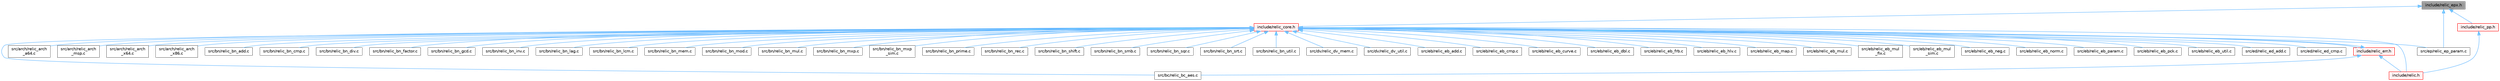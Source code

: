 digraph "include/relic_epx.h"
{
 // LATEX_PDF_SIZE
  bgcolor="transparent";
  edge [fontname=Helvetica,fontsize=10,labelfontname=Helvetica,labelfontsize=10];
  node [fontname=Helvetica,fontsize=10,shape=box,height=0.2,width=0.4];
  Node1 [id="Node000001",label="include/relic_epx.h",height=0.2,width=0.4,color="gray40", fillcolor="grey60", style="filled", fontcolor="black",tooltip=" "];
  Node1 -> Node2 [id="edge1_Node000001_Node000002",dir="back",color="steelblue1",style="solid",tooltip=" "];
  Node2 [id="Node000002",label="include/relic_core.h",height=0.2,width=0.4,color="red", fillcolor="#FFF0F0", style="filled",URL="$db/d67/relic__core_8h.html",tooltip=" "];
  Node2 -> Node3 [id="edge2_Node000002_Node000003",dir="back",color="steelblue1",style="solid",tooltip=" "];
  Node3 [id="Node000003",label="include/relic.h",height=0.2,width=0.4,color="red", fillcolor="#FFF0F0", style="filled",URL="$d0/d17/relic_8h.html",tooltip=" "];
  Node2 -> Node36 [id="edge3_Node000002_Node000036",dir="back",color="steelblue1",style="solid",tooltip=" "];
  Node36 [id="Node000036",label="include/relic_err.h",height=0.2,width=0.4,color="red", fillcolor="#FFF0F0", style="filled",URL="$d0/d09/relic__err_8h.html",tooltip=" "];
  Node36 -> Node3 [id="edge4_Node000036_Node000003",dir="back",color="steelblue1",style="solid",tooltip=" "];
  Node36 -> Node2 [id="edge5_Node000036_Node000002",dir="back",color="steelblue1",style="solid",tooltip=" "];
  Node36 -> Node37 [id="edge6_Node000036_Node000037",dir="back",color="steelblue1",style="solid",tooltip=" "];
  Node37 [id="Node000037",label="src/bc/relic_bc_aes.c",height=0.2,width=0.4,color="grey40", fillcolor="white", style="filled",URL="$d0/d19/relic__bc__aes_8c.html",tooltip=" "];
  Node2 -> Node42 [id="edge7_Node000002_Node000042",dir="back",color="steelblue1",style="solid",tooltip=" "];
  Node42 [id="Node000042",label="src/arch/relic_arch\l_a64.c",height=0.2,width=0.4,color="grey40", fillcolor="white", style="filled",URL="$dc/d62/relic__arch__a64_8c.html",tooltip=" "];
  Node2 -> Node43 [id="edge8_Node000002_Node000043",dir="back",color="steelblue1",style="solid",tooltip=" "];
  Node43 [id="Node000043",label="src/arch/relic_arch\l_msp.c",height=0.2,width=0.4,color="grey40", fillcolor="white", style="filled",URL="$d9/d2a/relic__arch__msp_8c.html",tooltip=" "];
  Node2 -> Node44 [id="edge9_Node000002_Node000044",dir="back",color="steelblue1",style="solid",tooltip=" "];
  Node44 [id="Node000044",label="src/arch/relic_arch\l_x64.c",height=0.2,width=0.4,color="grey40", fillcolor="white", style="filled",URL="$d7/d4a/relic__arch__x64_8c.html",tooltip=" "];
  Node2 -> Node45 [id="edge10_Node000002_Node000045",dir="back",color="steelblue1",style="solid",tooltip=" "];
  Node45 [id="Node000045",label="src/arch/relic_arch\l_x86.c",height=0.2,width=0.4,color="grey40", fillcolor="white", style="filled",URL="$de/d1a/relic__arch__x86_8c.html",tooltip=" "];
  Node2 -> Node37 [id="edge11_Node000002_Node000037",dir="back",color="steelblue1",style="solid",tooltip=" "];
  Node2 -> Node46 [id="edge12_Node000002_Node000046",dir="back",color="steelblue1",style="solid",tooltip=" "];
  Node46 [id="Node000046",label="src/bn/relic_bn_add.c",height=0.2,width=0.4,color="grey40", fillcolor="white", style="filled",URL="$d3/d2f/relic__bn__add_8c.html",tooltip=" "];
  Node2 -> Node47 [id="edge13_Node000002_Node000047",dir="back",color="steelblue1",style="solid",tooltip=" "];
  Node47 [id="Node000047",label="src/bn/relic_bn_cmp.c",height=0.2,width=0.4,color="grey40", fillcolor="white", style="filled",URL="$db/dc3/relic__bn__cmp_8c.html",tooltip=" "];
  Node2 -> Node48 [id="edge14_Node000002_Node000048",dir="back",color="steelblue1",style="solid",tooltip=" "];
  Node48 [id="Node000048",label="src/bn/relic_bn_div.c",height=0.2,width=0.4,color="grey40", fillcolor="white", style="filled",URL="$dd/d17/relic__bn__div_8c.html",tooltip=" "];
  Node2 -> Node49 [id="edge15_Node000002_Node000049",dir="back",color="steelblue1",style="solid",tooltip=" "];
  Node49 [id="Node000049",label="src/bn/relic_bn_factor.c",height=0.2,width=0.4,color="grey40", fillcolor="white", style="filled",URL="$db/df1/relic__bn__factor_8c.html",tooltip=" "];
  Node2 -> Node50 [id="edge16_Node000002_Node000050",dir="back",color="steelblue1",style="solid",tooltip=" "];
  Node50 [id="Node000050",label="src/bn/relic_bn_gcd.c",height=0.2,width=0.4,color="grey40", fillcolor="white", style="filled",URL="$d6/d6e/relic__bn__gcd_8c.html",tooltip=" "];
  Node2 -> Node51 [id="edge17_Node000002_Node000051",dir="back",color="steelblue1",style="solid",tooltip=" "];
  Node51 [id="Node000051",label="src/bn/relic_bn_inv.c",height=0.2,width=0.4,color="grey40", fillcolor="white", style="filled",URL="$d2/dc2/relic__bn__inv_8c.html",tooltip=" "];
  Node2 -> Node52 [id="edge18_Node000002_Node000052",dir="back",color="steelblue1",style="solid",tooltip=" "];
  Node52 [id="Node000052",label="src/bn/relic_bn_lag.c",height=0.2,width=0.4,color="grey40", fillcolor="white", style="filled",URL="$df/d5b/relic__bn__lag_8c.html",tooltip=" "];
  Node2 -> Node53 [id="edge19_Node000002_Node000053",dir="back",color="steelblue1",style="solid",tooltip=" "];
  Node53 [id="Node000053",label="src/bn/relic_bn_lcm.c",height=0.2,width=0.4,color="grey40", fillcolor="white", style="filled",URL="$d5/d58/relic__bn__lcm_8c.html",tooltip=" "];
  Node2 -> Node54 [id="edge20_Node000002_Node000054",dir="back",color="steelblue1",style="solid",tooltip=" "];
  Node54 [id="Node000054",label="src/bn/relic_bn_mem.c",height=0.2,width=0.4,color="grey40", fillcolor="white", style="filled",URL="$d0/d7d/relic__bn__mem_8c.html",tooltip=" "];
  Node2 -> Node55 [id="edge21_Node000002_Node000055",dir="back",color="steelblue1",style="solid",tooltip=" "];
  Node55 [id="Node000055",label="src/bn/relic_bn_mod.c",height=0.2,width=0.4,color="grey40", fillcolor="white", style="filled",URL="$dd/d71/relic__bn__mod_8c.html",tooltip=" "];
  Node2 -> Node56 [id="edge22_Node000002_Node000056",dir="back",color="steelblue1",style="solid",tooltip=" "];
  Node56 [id="Node000056",label="src/bn/relic_bn_mul.c",height=0.2,width=0.4,color="grey40", fillcolor="white", style="filled",URL="$d7/dd6/relic__bn__mul_8c.html",tooltip=" "];
  Node2 -> Node57 [id="edge23_Node000002_Node000057",dir="back",color="steelblue1",style="solid",tooltip=" "];
  Node57 [id="Node000057",label="src/bn/relic_bn_mxp.c",height=0.2,width=0.4,color="grey40", fillcolor="white", style="filled",URL="$d0/d20/relic__bn__mxp_8c.html",tooltip=" "];
  Node2 -> Node58 [id="edge24_Node000002_Node000058",dir="back",color="steelblue1",style="solid",tooltip=" "];
  Node58 [id="Node000058",label="src/bn/relic_bn_mxp\l_sim.c",height=0.2,width=0.4,color="grey40", fillcolor="white", style="filled",URL="$d5/d68/relic__bn__mxp__sim_8c.html",tooltip=" "];
  Node2 -> Node59 [id="edge25_Node000002_Node000059",dir="back",color="steelblue1",style="solid",tooltip=" "];
  Node59 [id="Node000059",label="src/bn/relic_bn_prime.c",height=0.2,width=0.4,color="grey40", fillcolor="white", style="filled",URL="$df/d15/relic__bn__prime_8c.html",tooltip=" "];
  Node2 -> Node60 [id="edge26_Node000002_Node000060",dir="back",color="steelblue1",style="solid",tooltip=" "];
  Node60 [id="Node000060",label="src/bn/relic_bn_rec.c",height=0.2,width=0.4,color="grey40", fillcolor="white", style="filled",URL="$d9/db4/relic__bn__rec_8c.html",tooltip=" "];
  Node2 -> Node61 [id="edge27_Node000002_Node000061",dir="back",color="steelblue1",style="solid",tooltip=" "];
  Node61 [id="Node000061",label="src/bn/relic_bn_shift.c",height=0.2,width=0.4,color="grey40", fillcolor="white", style="filled",URL="$db/d6e/relic__bn__shift_8c.html",tooltip=" "];
  Node2 -> Node62 [id="edge28_Node000002_Node000062",dir="back",color="steelblue1",style="solid",tooltip=" "];
  Node62 [id="Node000062",label="src/bn/relic_bn_smb.c",height=0.2,width=0.4,color="grey40", fillcolor="white", style="filled",URL="$d8/dc6/relic__bn__smb_8c.html",tooltip=" "];
  Node2 -> Node63 [id="edge29_Node000002_Node000063",dir="back",color="steelblue1",style="solid",tooltip=" "];
  Node63 [id="Node000063",label="src/bn/relic_bn_sqr.c",height=0.2,width=0.4,color="grey40", fillcolor="white", style="filled",URL="$de/dec/relic__bn__sqr_8c.html",tooltip=" "];
  Node2 -> Node64 [id="edge30_Node000002_Node000064",dir="back",color="steelblue1",style="solid",tooltip=" "];
  Node64 [id="Node000064",label="src/bn/relic_bn_srt.c",height=0.2,width=0.4,color="grey40", fillcolor="white", style="filled",URL="$d9/d72/relic__bn__srt_8c.html",tooltip=" "];
  Node2 -> Node65 [id="edge31_Node000002_Node000065",dir="back",color="steelblue1",style="solid",tooltip=" "];
  Node65 [id="Node000065",label="src/bn/relic_bn_util.c",height=0.2,width=0.4,color="grey40", fillcolor="white", style="filled",URL="$de/d89/relic__bn__util_8c.html",tooltip=" "];
  Node2 -> Node66 [id="edge32_Node000002_Node000066",dir="back",color="steelblue1",style="solid",tooltip=" "];
  Node66 [id="Node000066",label="src/dv/relic_dv_mem.c",height=0.2,width=0.4,color="grey40", fillcolor="white", style="filled",URL="$d6/dc3/relic__dv__mem_8c.html",tooltip=" "];
  Node2 -> Node67 [id="edge33_Node000002_Node000067",dir="back",color="steelblue1",style="solid",tooltip=" "];
  Node67 [id="Node000067",label="src/dv/relic_dv_util.c",height=0.2,width=0.4,color="grey40", fillcolor="white", style="filled",URL="$df/d48/relic__dv__util_8c.html",tooltip=" "];
  Node2 -> Node68 [id="edge34_Node000002_Node000068",dir="back",color="steelblue1",style="solid",tooltip=" "];
  Node68 [id="Node000068",label="src/eb/relic_eb_add.c",height=0.2,width=0.4,color="grey40", fillcolor="white", style="filled",URL="$dc/d86/relic__eb__add_8c.html",tooltip=" "];
  Node2 -> Node69 [id="edge35_Node000002_Node000069",dir="back",color="steelblue1",style="solid",tooltip=" "];
  Node69 [id="Node000069",label="src/eb/relic_eb_cmp.c",height=0.2,width=0.4,color="grey40", fillcolor="white", style="filled",URL="$dd/d7f/relic__eb__cmp_8c.html",tooltip=" "];
  Node2 -> Node70 [id="edge36_Node000002_Node000070",dir="back",color="steelblue1",style="solid",tooltip=" "];
  Node70 [id="Node000070",label="src/eb/relic_eb_curve.c",height=0.2,width=0.4,color="grey40", fillcolor="white", style="filled",URL="$d2/d2e/relic__eb__curve_8c.html",tooltip=" "];
  Node2 -> Node71 [id="edge37_Node000002_Node000071",dir="back",color="steelblue1",style="solid",tooltip=" "];
  Node71 [id="Node000071",label="src/eb/relic_eb_dbl.c",height=0.2,width=0.4,color="grey40", fillcolor="white", style="filled",URL="$d6/de7/relic__eb__dbl_8c.html",tooltip=" "];
  Node2 -> Node72 [id="edge38_Node000002_Node000072",dir="back",color="steelblue1",style="solid",tooltip=" "];
  Node72 [id="Node000072",label="src/eb/relic_eb_frb.c",height=0.2,width=0.4,color="grey40", fillcolor="white", style="filled",URL="$d3/dff/relic__eb__frb_8c.html",tooltip=" "];
  Node2 -> Node73 [id="edge39_Node000002_Node000073",dir="back",color="steelblue1",style="solid",tooltip=" "];
  Node73 [id="Node000073",label="src/eb/relic_eb_hlv.c",height=0.2,width=0.4,color="grey40", fillcolor="white", style="filled",URL="$d5/da6/relic__eb__hlv_8c.html",tooltip=" "];
  Node2 -> Node74 [id="edge40_Node000002_Node000074",dir="back",color="steelblue1",style="solid",tooltip=" "];
  Node74 [id="Node000074",label="src/eb/relic_eb_map.c",height=0.2,width=0.4,color="grey40", fillcolor="white", style="filled",URL="$d9/d78/relic__eb__map_8c.html",tooltip=" "];
  Node2 -> Node75 [id="edge41_Node000002_Node000075",dir="back",color="steelblue1",style="solid",tooltip=" "];
  Node75 [id="Node000075",label="src/eb/relic_eb_mul.c",height=0.2,width=0.4,color="grey40", fillcolor="white", style="filled",URL="$d8/d41/relic__eb__mul_8c.html",tooltip=" "];
  Node2 -> Node76 [id="edge42_Node000002_Node000076",dir="back",color="steelblue1",style="solid",tooltip=" "];
  Node76 [id="Node000076",label="src/eb/relic_eb_mul\l_fix.c",height=0.2,width=0.4,color="grey40", fillcolor="white", style="filled",URL="$d7/d32/relic__eb__mul__fix_8c.html",tooltip=" "];
  Node2 -> Node77 [id="edge43_Node000002_Node000077",dir="back",color="steelblue1",style="solid",tooltip=" "];
  Node77 [id="Node000077",label="src/eb/relic_eb_mul\l_sim.c",height=0.2,width=0.4,color="grey40", fillcolor="white", style="filled",URL="$d2/dd7/relic__eb__mul__sim_8c.html",tooltip=" "];
  Node2 -> Node78 [id="edge44_Node000002_Node000078",dir="back",color="steelblue1",style="solid",tooltip=" "];
  Node78 [id="Node000078",label="src/eb/relic_eb_neg.c",height=0.2,width=0.4,color="grey40", fillcolor="white", style="filled",URL="$dd/d20/relic__eb__neg_8c.html",tooltip=" "];
  Node2 -> Node79 [id="edge45_Node000002_Node000079",dir="back",color="steelblue1",style="solid",tooltip=" "];
  Node79 [id="Node000079",label="src/eb/relic_eb_norm.c",height=0.2,width=0.4,color="grey40", fillcolor="white", style="filled",URL="$dc/d9e/relic__eb__norm_8c.html",tooltip=" "];
  Node2 -> Node80 [id="edge46_Node000002_Node000080",dir="back",color="steelblue1",style="solid",tooltip=" "];
  Node80 [id="Node000080",label="src/eb/relic_eb_param.c",height=0.2,width=0.4,color="grey40", fillcolor="white", style="filled",URL="$df/de6/relic__eb__param_8c.html",tooltip=" "];
  Node2 -> Node81 [id="edge47_Node000002_Node000081",dir="back",color="steelblue1",style="solid",tooltip=" "];
  Node81 [id="Node000081",label="src/eb/relic_eb_pck.c",height=0.2,width=0.4,color="grey40", fillcolor="white", style="filled",URL="$dd/d9a/relic__eb__pck_8c.html",tooltip=" "];
  Node2 -> Node82 [id="edge48_Node000002_Node000082",dir="back",color="steelblue1",style="solid",tooltip=" "];
  Node82 [id="Node000082",label="src/eb/relic_eb_util.c",height=0.2,width=0.4,color="grey40", fillcolor="white", style="filled",URL="$d2/d46/relic__eb__util_8c.html",tooltip=" "];
  Node2 -> Node83 [id="edge49_Node000002_Node000083",dir="back",color="steelblue1",style="solid",tooltip=" "];
  Node83 [id="Node000083",label="src/ed/relic_ed_add.c",height=0.2,width=0.4,color="grey40", fillcolor="white", style="filled",URL="$d0/daa/relic__ed__add_8c.html",tooltip=" "];
  Node2 -> Node84 [id="edge50_Node000002_Node000084",dir="back",color="steelblue1",style="solid",tooltip=" "];
  Node84 [id="Node000084",label="src/ed/relic_ed_cmp.c",height=0.2,width=0.4,color="grey40", fillcolor="white", style="filled",URL="$df/da5/relic__ed__cmp_8c.html",tooltip=" "];
  Node2 -> Node107 [id="edge51_Node000002_Node000107",dir="back",color="steelblue1",style="solid",tooltip=" "];
  Node107 [id="Node000107",label="src/ep/relic_ep_param.c",height=0.2,width=0.4,color="grey40", fillcolor="white", style="filled",URL="$d2/d98/relic__ep__param_8c.html",tooltip=" "];
  Node1 -> Node294 [id="edge52_Node000001_Node000294",dir="back",color="steelblue1",style="solid",tooltip=" "];
  Node294 [id="Node000294",label="include/relic_pp.h",height=0.2,width=0.4,color="red", fillcolor="#FFF0F0", style="filled",URL="$d1/d95/relic__pp_8h.html",tooltip=" "];
  Node294 -> Node3 [id="edge53_Node000294_Node000003",dir="back",color="steelblue1",style="solid",tooltip=" "];
  Node1 -> Node107 [id="edge54_Node000001_Node000107",dir="back",color="steelblue1",style="solid",tooltip=" "];
}
